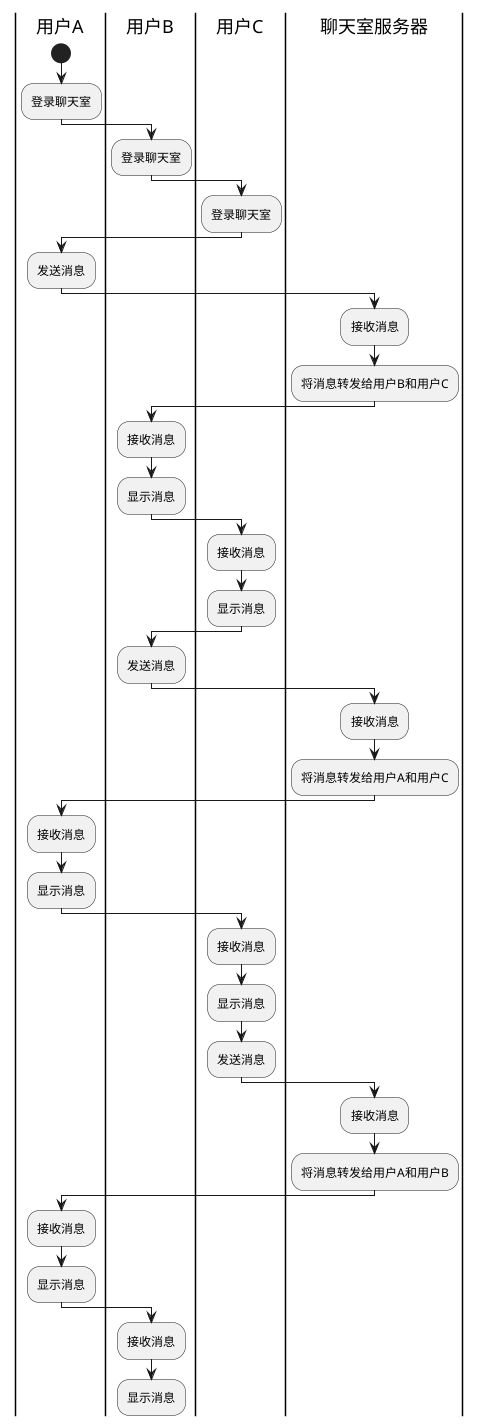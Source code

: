 @startuml
|用户A|
start
:登录聊天室;
|用户B|
:登录聊天室;
|用户C|
:登录聊天室;

|用户A|
:发送消息;
|聊天室服务器|
:接收消息;
:将消息转发给用户B和用户C;

|用户B|
:接收消息;
:显示消息;

|用户C|
:接收消息;
:显示消息;

|用户B|
:发送消息;
|聊天室服务器|
:接收消息;
:将消息转发给用户A和用户C;

|用户A|
:接收消息;
:显示消息;

|用户C|
:接收消息;
:显示消息;

|用户C|
:发送消息;
|聊天室服务器|
:接收消息;
:将消息转发给用户A和用户B;

|用户A|
:接收消息;
:显示消息;

|用户B|
:接收消息;
:显示消息;

@enduml
